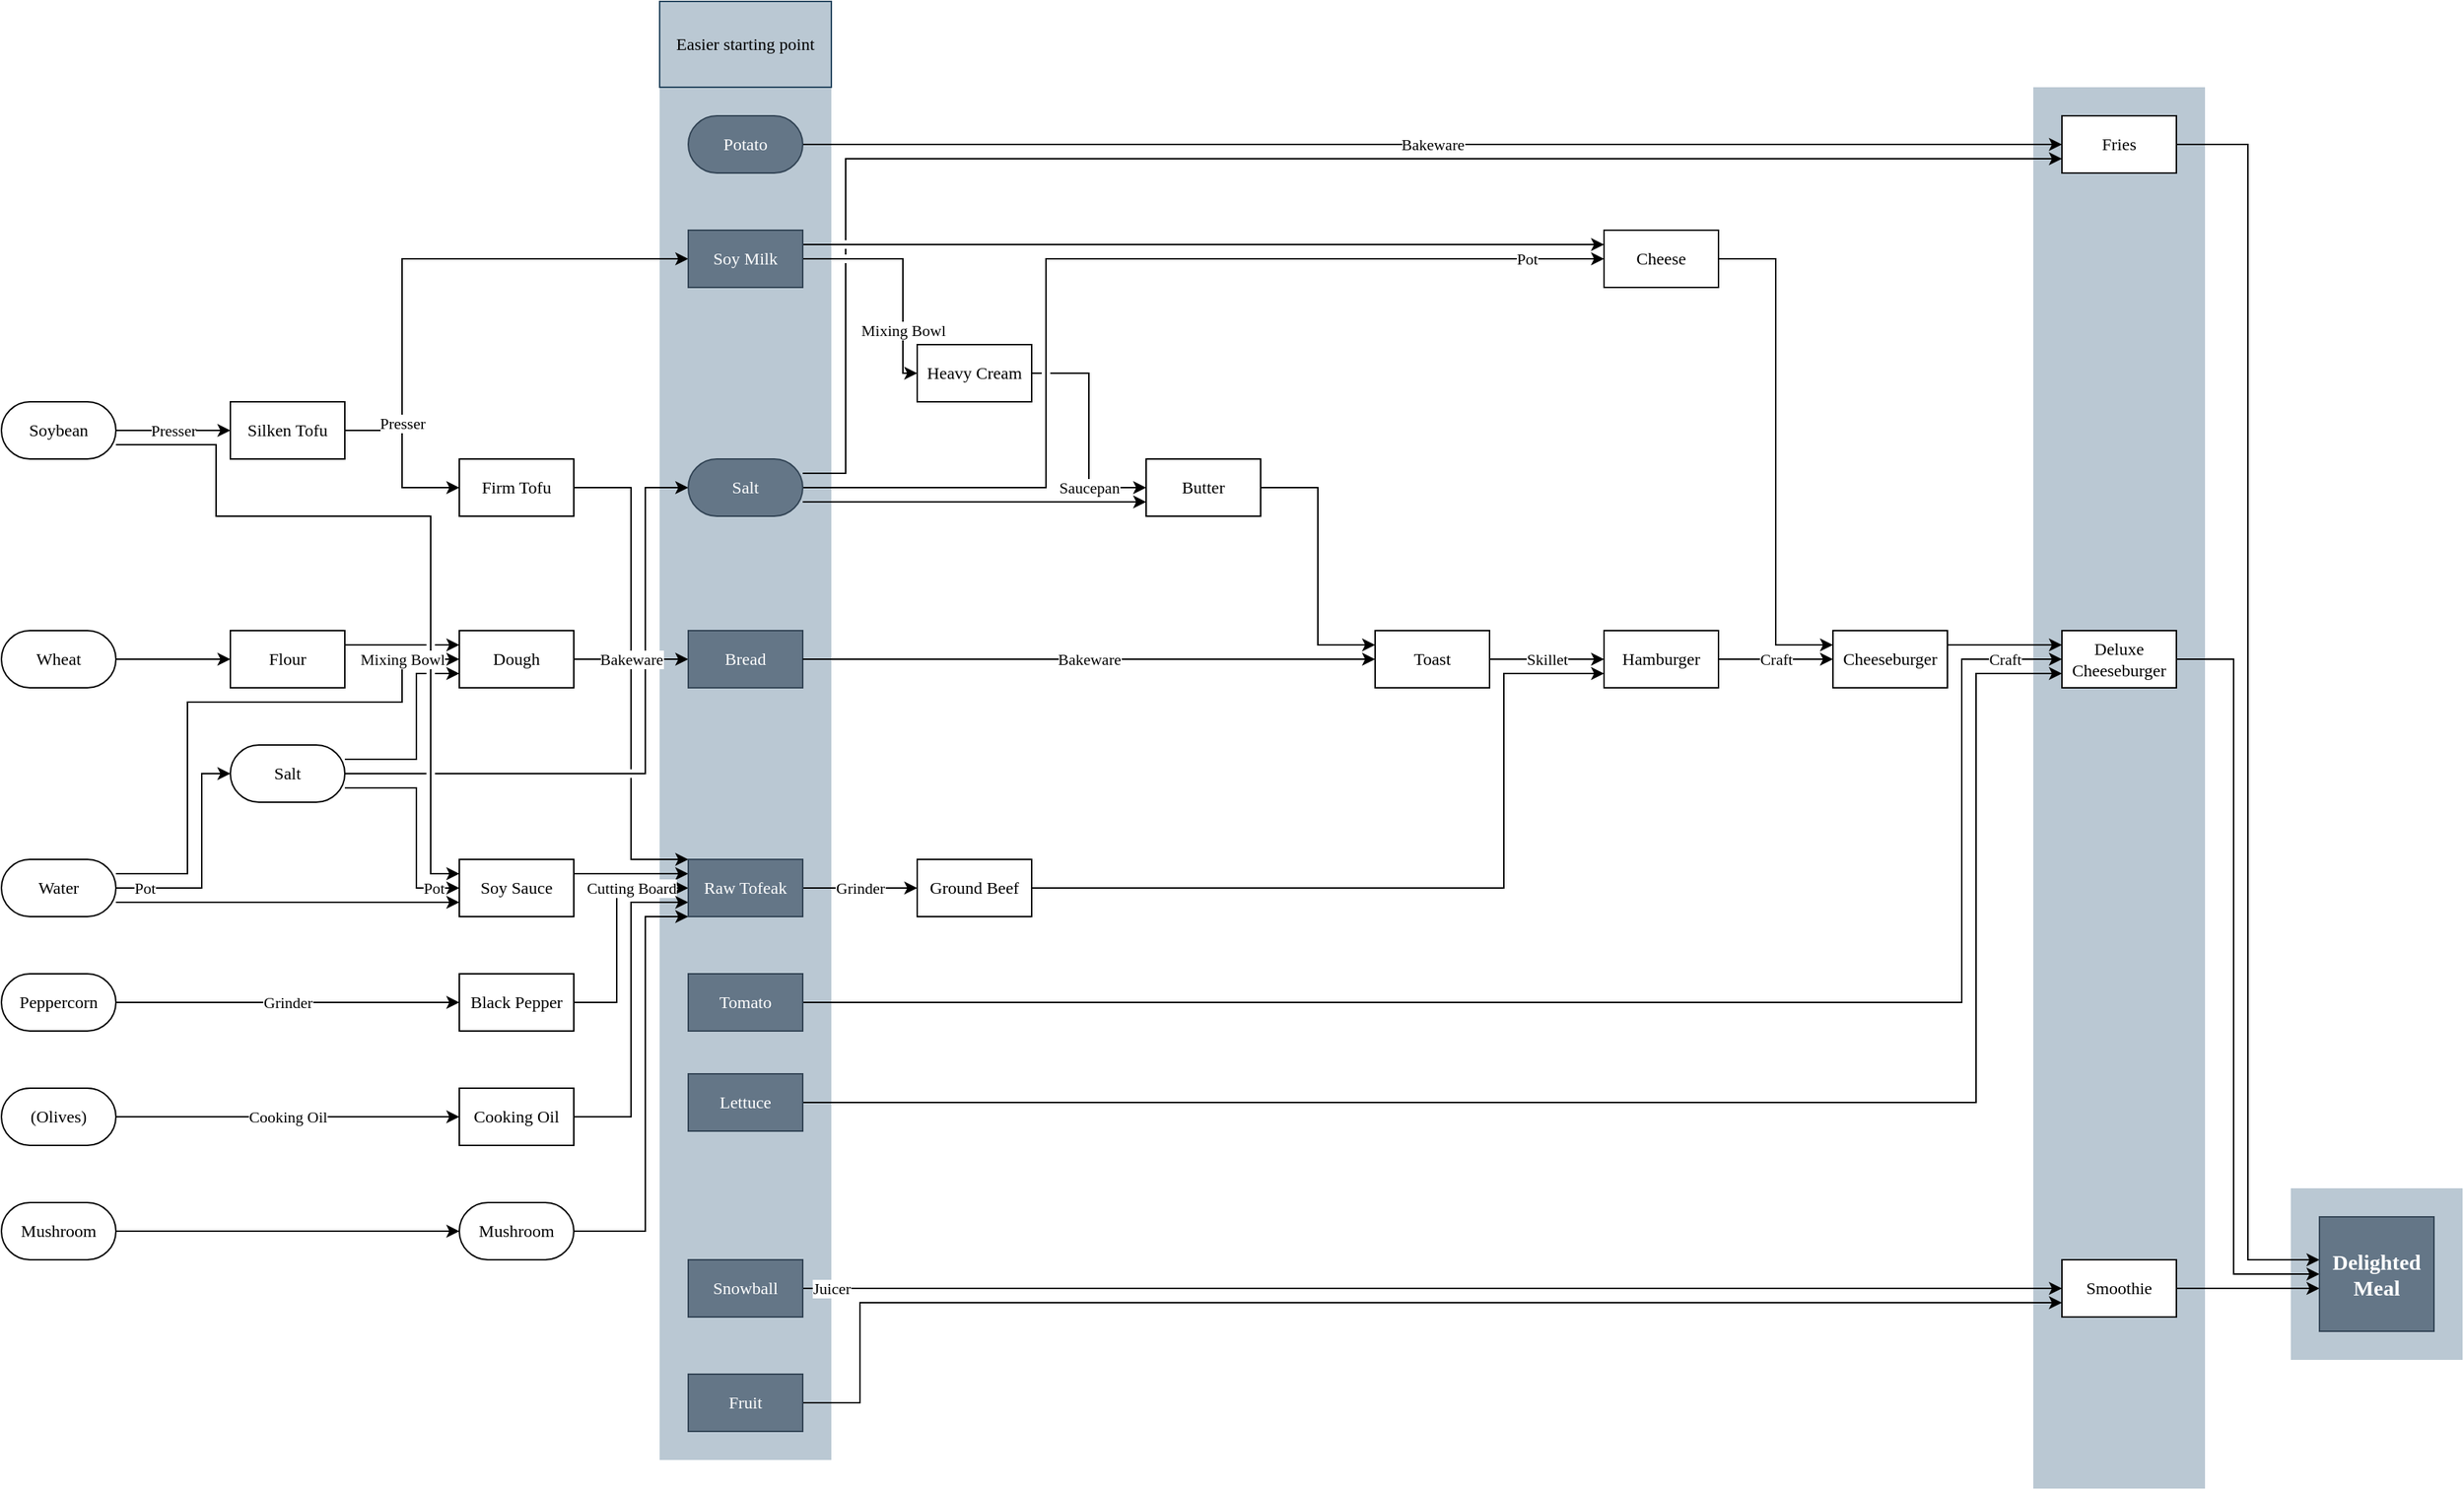 <mxfile version="14.1.1" type="github" pages="2">
  <diagram id="-bI7ZbuT_mJGz6s6LS-N" name="Page-2">
    <mxGraphModel dx="2187" dy="831" grid="1" gridSize="10" guides="1" tooltips="1" connect="1" arrows="1" fold="1" page="1" pageScale="1" pageWidth="827" pageHeight="1169" math="0" shadow="0" extFonts="century gothic^https://fonts.googleapis.com/css?family=century+gothic">
      <root>
        <mxCell id="PAqhtmN2BRadQCzswOR6-0" />
        <mxCell id="PAqhtmN2BRadQCzswOR6-1" parent="PAqhtmN2BRadQCzswOR6-0" />
        <mxCell id="eumQU3DKO5EFO1Rvfck--62" value="" style="whiteSpace=wrap;html=1;aspect=fixed;fontFamily=century gothic;fillColor=#bac8d3;strokeColor=none;" parent="PAqhtmN2BRadQCzswOR6-1" vertex="1">
          <mxGeometry x="840" y="910" width="120" height="120" as="geometry" />
        </mxCell>
        <mxCell id="eumQU3DKO5EFO1Rvfck--56" value="" style="rounded=0;whiteSpace=wrap;html=1;fontFamily=century gothic;fillColor=#bac8d3;strokeColor=none;" parent="PAqhtmN2BRadQCzswOR6-1" vertex="1">
          <mxGeometry x="660" y="140" width="120" height="980" as="geometry" />
        </mxCell>
        <mxCell id="eumQU3DKO5EFO1Rvfck--55" value="" style="rounded=0;whiteSpace=wrap;html=1;fontFamily=century gothic;fillColor=#bac8d3;strokeColor=none;" parent="PAqhtmN2BRadQCzswOR6-1" vertex="1">
          <mxGeometry x="-300" y="140" width="120" height="960" as="geometry" />
        </mxCell>
        <mxCell id="rTooMIU_yTDCqkL18pc3-20" style="edgeStyle=orthogonalEdgeStyle;rounded=0;orthogonalLoop=1;jettySize=auto;html=1;exitX=1;exitY=0.75;exitDx=0;exitDy=0;jumpStyle=gap;fontFamily=century gothic;" parent="PAqhtmN2BRadQCzswOR6-1" source="rTooMIU_yTDCqkL18pc3-4" target="rTooMIU_yTDCqkL18pc3-19" edge="1">
          <mxGeometry relative="1" as="geometry">
            <Array as="points">
              <mxPoint x="-610" y="390" />
              <mxPoint x="-610" y="440" />
              <mxPoint x="-460" y="440" />
              <mxPoint x="-460" y="690" />
            </Array>
          </mxGeometry>
        </mxCell>
        <mxCell id="rTooMIU_yTDCqkL18pc3-21" value="" style="edgeStyle=orthogonalEdgeStyle;rounded=0;orthogonalLoop=1;jettySize=auto;html=1;jumpStyle=gap;fontFamily=century gothic;" parent="PAqhtmN2BRadQCzswOR6-1" source="rTooMIU_yTDCqkL18pc3-1" target="rTooMIU_yTDCqkL18pc3-19" edge="1">
          <mxGeometry x="0.28" y="-20" relative="1" as="geometry">
            <Array as="points">
              <mxPoint x="-560" y="710" />
              <mxPoint x="-560" y="710" />
            </Array>
            <mxPoint as="offset" />
          </mxGeometry>
        </mxCell>
        <mxCell id="eumQU3DKO5EFO1Rvfck--0" value="Pot" style="edgeStyle=orthogonalEdgeStyle;rounded=0;orthogonalLoop=1;jettySize=auto;html=1;entryX=0;entryY=0.5;entryDx=0;entryDy=0;jumpStyle=gap;fontFamily=century gothic;" parent="PAqhtmN2BRadQCzswOR6-1" source="rTooMIU_yTDCqkL18pc3-1" target="rTooMIU_yTDCqkL18pc3-2" edge="1">
          <mxGeometry x="-0.75" relative="1" as="geometry">
            <Array as="points">
              <mxPoint x="-620" y="700" />
              <mxPoint x="-620" y="620" />
            </Array>
            <mxPoint as="offset" />
          </mxGeometry>
        </mxCell>
        <mxCell id="eumQU3DKO5EFO1Rvfck--8" value="Mixing Bowl" style="edgeStyle=orthogonalEdgeStyle;rounded=0;orthogonalLoop=1;jettySize=auto;html=1;entryX=0;entryY=0.5;entryDx=0;entryDy=0;jumpStyle=gap;fontFamily=century gothic;" parent="PAqhtmN2BRadQCzswOR6-1" source="rTooMIU_yTDCqkL18pc3-1" target="eumQU3DKO5EFO1Rvfck--7" edge="1">
          <mxGeometry x="0.795" relative="1" as="geometry">
            <Array as="points">
              <mxPoint x="-630" y="690" />
              <mxPoint x="-630" y="570" />
              <mxPoint x="-480" y="570" />
              <mxPoint x="-480" y="540" />
            </Array>
            <mxPoint as="offset" />
          </mxGeometry>
        </mxCell>
        <mxCell id="rTooMIU_yTDCqkL18pc3-1" value="Water" style="rounded=1;whiteSpace=wrap;html=1;arcSize=50;fontFamily=century gothic;" parent="PAqhtmN2BRadQCzswOR6-1" vertex="1">
          <mxGeometry x="-760" y="680" width="80" height="40" as="geometry" />
        </mxCell>
        <mxCell id="rTooMIU_yTDCqkL18pc3-35" value="Pot" style="edgeStyle=orthogonalEdgeStyle;rounded=0;orthogonalLoop=1;jettySize=auto;html=1;jumpStyle=gap;fontFamily=century gothic;" parent="PAqhtmN2BRadQCzswOR6-1" source="rTooMIU_yTDCqkL18pc3-2" target="rTooMIU_yTDCqkL18pc3-19" edge="1">
          <mxGeometry x="0.75" relative="1" as="geometry">
            <Array as="points">
              <mxPoint x="-470" y="630" />
              <mxPoint x="-470" y="700" />
            </Array>
            <mxPoint as="offset" />
          </mxGeometry>
        </mxCell>
        <mxCell id="eumQU3DKO5EFO1Rvfck--9" style="edgeStyle=orthogonalEdgeStyle;rounded=0;orthogonalLoop=1;jettySize=auto;html=1;jumpStyle=gap;fontFamily=century gothic;" parent="PAqhtmN2BRadQCzswOR6-1" source="rTooMIU_yTDCqkL18pc3-2" target="eumQU3DKO5EFO1Rvfck--7" edge="1">
          <mxGeometry relative="1" as="geometry">
            <Array as="points">
              <mxPoint x="-470" y="610" />
              <mxPoint x="-470" y="550" />
            </Array>
          </mxGeometry>
        </mxCell>
        <mxCell id="eumQU3DKO5EFO1Rvfck--12" value="" style="edgeStyle=orthogonalEdgeStyle;rounded=0;jumpStyle=gap;orthogonalLoop=1;jettySize=auto;html=1;fontFamily=century gothic;" parent="PAqhtmN2BRadQCzswOR6-1" source="rTooMIU_yTDCqkL18pc3-2" target="eumQU3DKO5EFO1Rvfck--11" edge="1">
          <mxGeometry relative="1" as="geometry">
            <Array as="points">
              <mxPoint x="-310" y="620" />
              <mxPoint x="-310" y="420" />
            </Array>
          </mxGeometry>
        </mxCell>
        <mxCell id="rTooMIU_yTDCqkL18pc3-2" value="Salt" style="rounded=1;whiteSpace=wrap;html=1;arcSize=50;fontFamily=century gothic;" parent="PAqhtmN2BRadQCzswOR6-1" vertex="1">
          <mxGeometry x="-600" y="600" width="80" height="40" as="geometry" />
        </mxCell>
        <mxCell id="rTooMIU_yTDCqkL18pc3-4" value="Soybean" style="rounded=1;whiteSpace=wrap;html=1;arcSize=50;fontFamily=century gothic;" parent="PAqhtmN2BRadQCzswOR6-1" vertex="1">
          <mxGeometry x="-760" y="360" width="80" height="40" as="geometry" />
        </mxCell>
        <mxCell id="rTooMIU_yTDCqkL18pc3-11" value="Presser" style="edgeStyle=orthogonalEdgeStyle;rounded=0;orthogonalLoop=1;jettySize=auto;html=1;startSize=0;jumpStyle=gap;fontFamily=century gothic;" parent="PAqhtmN2BRadQCzswOR6-1" source="rTooMIU_yTDCqkL18pc3-4" target="rTooMIU_yTDCqkL18pc3-14" edge="1">
          <mxGeometry relative="1" as="geometry">
            <mxPoint x="-680" y="420" as="sourcePoint" />
          </mxGeometry>
        </mxCell>
        <mxCell id="rTooMIU_yTDCqkL18pc3-12" style="edgeStyle=orthogonalEdgeStyle;rounded=0;orthogonalLoop=1;jettySize=auto;html=1;startSize=0;jumpStyle=gap;fontFamily=century gothic;" parent="PAqhtmN2BRadQCzswOR6-1" source="rTooMIU_yTDCqkL18pc3-14" target="rTooMIU_yTDCqkL18pc3-15" edge="1">
          <mxGeometry relative="1" as="geometry" />
        </mxCell>
        <mxCell id="rTooMIU_yTDCqkL18pc3-13" value="Presser" style="edgeStyle=orthogonalEdgeStyle;rounded=0;orthogonalLoop=1;jettySize=auto;html=1;startSize=0;jumpStyle=gap;fontFamily=century gothic;" parent="PAqhtmN2BRadQCzswOR6-1" source="rTooMIU_yTDCqkL18pc3-14" target="rTooMIU_yTDCqkL18pc3-16" edge="1">
          <mxGeometry x="-0.75" relative="1" as="geometry">
            <mxPoint as="offset" />
            <Array as="points">
              <mxPoint x="-480" y="380" />
              <mxPoint x="-480" y="260" />
            </Array>
          </mxGeometry>
        </mxCell>
        <mxCell id="rTooMIU_yTDCqkL18pc3-14" value="Silken Tofu" style="rounded=0;whiteSpace=wrap;html=1;startSize=0;fontFamily=century gothic;" parent="PAqhtmN2BRadQCzswOR6-1" vertex="1">
          <mxGeometry x="-600" y="360" width="80" height="40" as="geometry" />
        </mxCell>
        <mxCell id="rTooMIU_yTDCqkL18pc3-45" style="edgeStyle=orthogonalEdgeStyle;rounded=0;orthogonalLoop=1;jettySize=auto;html=1;jumpStyle=gap;fontFamily=century gothic;" parent="PAqhtmN2BRadQCzswOR6-1" source="rTooMIU_yTDCqkL18pc3-15" target="rTooMIU_yTDCqkL18pc3-40" edge="1">
          <mxGeometry relative="1" as="geometry">
            <mxPoint x="-400" y="350" as="sourcePoint" />
            <Array as="points">
              <mxPoint x="-320" y="420" />
              <mxPoint x="-320" y="680" />
            </Array>
          </mxGeometry>
        </mxCell>
        <mxCell id="rTooMIU_yTDCqkL18pc3-15" value="Firm Tofu" style="rounded=0;whiteSpace=wrap;html=1;startSize=0;fontFamily=century gothic;" parent="PAqhtmN2BRadQCzswOR6-1" vertex="1">
          <mxGeometry x="-440" y="400" width="80" height="40" as="geometry" />
        </mxCell>
        <mxCell id="eumQU3DKO5EFO1Rvfck--14" value="Mixing Bowl" style="edgeStyle=orthogonalEdgeStyle;rounded=0;jumpStyle=gap;orthogonalLoop=1;jettySize=auto;html=1;fontFamily=century gothic;" parent="PAqhtmN2BRadQCzswOR6-1" source="rTooMIU_yTDCqkL18pc3-16" target="eumQU3DKO5EFO1Rvfck--13" edge="1">
          <mxGeometry x="0.5" relative="1" as="geometry">
            <Array as="points">
              <mxPoint x="-130" y="260" />
              <mxPoint x="-130" y="340" />
            </Array>
            <mxPoint as="offset" />
          </mxGeometry>
        </mxCell>
        <mxCell id="eumQU3DKO5EFO1Rvfck--38" style="edgeStyle=orthogonalEdgeStyle;rounded=0;jumpStyle=gap;orthogonalLoop=1;jettySize=auto;html=1;fontFamily=century gothic;" parent="PAqhtmN2BRadQCzswOR6-1" source="rTooMIU_yTDCqkL18pc3-16" target="eumQU3DKO5EFO1Rvfck--36" edge="1">
          <mxGeometry relative="1" as="geometry">
            <Array as="points">
              <mxPoint x="-90" y="250" />
              <mxPoint x="-90" y="250" />
            </Array>
          </mxGeometry>
        </mxCell>
        <mxCell id="rTooMIU_yTDCqkL18pc3-16" value="Soy Milk" style="rounded=0;whiteSpace=wrap;html=1;startSize=0;fillColor=#647687;strokeColor=#314354;fontColor=#ffffff;fontFamily=century gothic;" parent="PAqhtmN2BRadQCzswOR6-1" vertex="1">
          <mxGeometry x="-280" y="240" width="80" height="40" as="geometry" />
        </mxCell>
        <mxCell id="rTooMIU_yTDCqkL18pc3-41" style="edgeStyle=orthogonalEdgeStyle;rounded=0;orthogonalLoop=1;jettySize=auto;html=1;jumpStyle=gap;fontFamily=century gothic;" parent="PAqhtmN2BRadQCzswOR6-1" source="rTooMIU_yTDCqkL18pc3-19" target="rTooMIU_yTDCqkL18pc3-40" edge="1">
          <mxGeometry relative="1" as="geometry">
            <Array as="points">
              <mxPoint x="-300" y="690" />
              <mxPoint x="-300" y="690" />
            </Array>
          </mxGeometry>
        </mxCell>
        <mxCell id="rTooMIU_yTDCqkL18pc3-19" value="Soy Sauce" style="rounded=0;whiteSpace=wrap;html=1;startSize=0;fontFamily=century gothic;" parent="PAqhtmN2BRadQCzswOR6-1" vertex="1">
          <mxGeometry x="-440" y="680" width="80" height="40" as="geometry" />
        </mxCell>
        <mxCell id="rTooMIU_yTDCqkL18pc3-25" value="&lt;div&gt;Grinder&lt;/div&gt;" style="edgeStyle=orthogonalEdgeStyle;rounded=0;orthogonalLoop=1;jettySize=auto;html=1;jumpStyle=gap;fontFamily=century gothic;" parent="PAqhtmN2BRadQCzswOR6-1" source="rTooMIU_yTDCqkL18pc3-23" target="rTooMIU_yTDCqkL18pc3-24" edge="1">
          <mxGeometry relative="1" as="geometry" />
        </mxCell>
        <mxCell id="rTooMIU_yTDCqkL18pc3-23" value="Peppercorn" style="rounded=1;whiteSpace=wrap;html=1;arcSize=50;fontFamily=century gothic;" parent="PAqhtmN2BRadQCzswOR6-1" vertex="1">
          <mxGeometry x="-760" y="760" width="80" height="40" as="geometry" />
        </mxCell>
        <mxCell id="rTooMIU_yTDCqkL18pc3-42" value="Cutting Board" style="edgeStyle=orthogonalEdgeStyle;rounded=0;orthogonalLoop=1;jettySize=auto;html=1;jumpStyle=gap;fontFamily=century gothic;" parent="PAqhtmN2BRadQCzswOR6-1" source="rTooMIU_yTDCqkL18pc3-24" target="rTooMIU_yTDCqkL18pc3-40" edge="1">
          <mxGeometry x="0.5" relative="1" as="geometry">
            <Array as="points">
              <mxPoint x="-330" y="780" />
              <mxPoint x="-330" y="700" />
            </Array>
            <mxPoint as="offset" />
          </mxGeometry>
        </mxCell>
        <mxCell id="rTooMIU_yTDCqkL18pc3-24" value="Black Pepper" style="rounded=0;whiteSpace=wrap;html=1;startSize=0;fontFamily=century gothic;" parent="PAqhtmN2BRadQCzswOR6-1" vertex="1">
          <mxGeometry x="-440" y="760" width="80" height="40" as="geometry" />
        </mxCell>
        <mxCell id="rTooMIU_yTDCqkL18pc3-29" style="edgeStyle=orthogonalEdgeStyle;rounded=0;orthogonalLoop=1;jettySize=auto;html=1;jumpStyle=gap;fontFamily=century gothic;" parent="PAqhtmN2BRadQCzswOR6-1" source="rTooMIU_yTDCqkL18pc3-27" target="rTooMIU_yTDCqkL18pc3-28" edge="1">
          <mxGeometry relative="1" as="geometry" />
        </mxCell>
        <mxCell id="rTooMIU_yTDCqkL18pc3-27" value="Mushroom" style="rounded=1;whiteSpace=wrap;html=1;arcSize=50;fontFamily=century gothic;" parent="PAqhtmN2BRadQCzswOR6-1" vertex="1">
          <mxGeometry x="-760" y="920" width="80" height="40" as="geometry" />
        </mxCell>
        <mxCell id="rTooMIU_yTDCqkL18pc3-44" style="edgeStyle=orthogonalEdgeStyle;rounded=0;orthogonalLoop=1;jettySize=auto;html=1;entryX=0;entryY=1;entryDx=0;entryDy=0;jumpStyle=gap;fontFamily=century gothic;" parent="PAqhtmN2BRadQCzswOR6-1" source="rTooMIU_yTDCqkL18pc3-28" target="rTooMIU_yTDCqkL18pc3-40" edge="1">
          <mxGeometry relative="1" as="geometry">
            <Array as="points">
              <mxPoint x="-310" y="940" />
              <mxPoint x="-310" y="720" />
            </Array>
          </mxGeometry>
        </mxCell>
        <mxCell id="rTooMIU_yTDCqkL18pc3-28" value="Mushroom" style="rounded=1;whiteSpace=wrap;html=1;arcSize=50;fontFamily=century gothic;" parent="PAqhtmN2BRadQCzswOR6-1" vertex="1">
          <mxGeometry x="-440" y="920" width="80" height="40" as="geometry" />
        </mxCell>
        <mxCell id="rTooMIU_yTDCqkL18pc3-32" value="Cooking Oil" style="edgeStyle=orthogonalEdgeStyle;rounded=0;orthogonalLoop=1;jettySize=auto;html=1;jumpStyle=gap;fontFamily=century gothic;" parent="PAqhtmN2BRadQCzswOR6-1" source="rTooMIU_yTDCqkL18pc3-30" target="rTooMIU_yTDCqkL18pc3-31" edge="1">
          <mxGeometry relative="1" as="geometry" />
        </mxCell>
        <mxCell id="rTooMIU_yTDCqkL18pc3-30" value="(Olives)" style="rounded=1;whiteSpace=wrap;html=1;arcSize=50;fontFamily=century gothic;" parent="PAqhtmN2BRadQCzswOR6-1" vertex="1">
          <mxGeometry x="-760" y="840" width="80" height="40" as="geometry" />
        </mxCell>
        <mxCell id="rTooMIU_yTDCqkL18pc3-43" style="edgeStyle=orthogonalEdgeStyle;rounded=0;orthogonalLoop=1;jettySize=auto;html=1;jumpStyle=gap;fontFamily=century gothic;" parent="PAqhtmN2BRadQCzswOR6-1" source="rTooMIU_yTDCqkL18pc3-31" target="rTooMIU_yTDCqkL18pc3-40" edge="1">
          <mxGeometry relative="1" as="geometry">
            <Array as="points">
              <mxPoint x="-320" y="860" />
              <mxPoint x="-320" y="710" />
            </Array>
          </mxGeometry>
        </mxCell>
        <mxCell id="rTooMIU_yTDCqkL18pc3-31" value="Cooking Oil" style="rounded=0;whiteSpace=wrap;html=1;startSize=0;fontFamily=century gothic;" parent="PAqhtmN2BRadQCzswOR6-1" vertex="1">
          <mxGeometry x="-440" y="840" width="80" height="40" as="geometry" />
        </mxCell>
        <mxCell id="eumQU3DKO5EFO1Rvfck--25" value="Grinder" style="edgeStyle=orthogonalEdgeStyle;rounded=0;jumpStyle=gap;orthogonalLoop=1;jettySize=auto;html=1;fontFamily=century gothic;" parent="PAqhtmN2BRadQCzswOR6-1" source="rTooMIU_yTDCqkL18pc3-40" target="eumQU3DKO5EFO1Rvfck--24" edge="1">
          <mxGeometry relative="1" as="geometry" />
        </mxCell>
        <mxCell id="rTooMIU_yTDCqkL18pc3-40" value="Raw Tofeak" style="rounded=0;whiteSpace=wrap;html=1;startSize=0;fillColor=#647687;strokeColor=#314354;fontColor=#ffffff;fontFamily=century gothic;" parent="PAqhtmN2BRadQCzswOR6-1" vertex="1">
          <mxGeometry x="-280" y="680" width="80" height="40" as="geometry" />
        </mxCell>
        <mxCell id="eumQU3DKO5EFO1Rvfck--6" value="" style="edgeStyle=orthogonalEdgeStyle;rounded=0;orthogonalLoop=1;jettySize=auto;html=1;jumpStyle=gap;fontFamily=century gothic;" parent="PAqhtmN2BRadQCzswOR6-1" source="eumQU3DKO5EFO1Rvfck--4" target="eumQU3DKO5EFO1Rvfck--5" edge="1">
          <mxGeometry relative="1" as="geometry" />
        </mxCell>
        <mxCell id="eumQU3DKO5EFO1Rvfck--4" value="Wheat" style="rounded=1;whiteSpace=wrap;html=1;arcSize=50;fontFamily=century gothic;" parent="PAqhtmN2BRadQCzswOR6-1" vertex="1">
          <mxGeometry x="-760" y="520" width="80" height="40" as="geometry" />
        </mxCell>
        <mxCell id="eumQU3DKO5EFO1Rvfck--10" style="edgeStyle=orthogonalEdgeStyle;rounded=0;orthogonalLoop=1;jettySize=auto;html=1;jumpStyle=gap;fontFamily=century gothic;" parent="PAqhtmN2BRadQCzswOR6-1" source="eumQU3DKO5EFO1Rvfck--5" target="eumQU3DKO5EFO1Rvfck--7" edge="1">
          <mxGeometry relative="1" as="geometry">
            <Array as="points">
              <mxPoint x="-480" y="530" />
              <mxPoint x="-480" y="530" />
            </Array>
          </mxGeometry>
        </mxCell>
        <mxCell id="eumQU3DKO5EFO1Rvfck--5" value="Flour" style="rounded=0;whiteSpace=wrap;html=1;startSize=0;fontFamily=century gothic;" parent="PAqhtmN2BRadQCzswOR6-1" vertex="1">
          <mxGeometry x="-600" y="520" width="80" height="40" as="geometry" />
        </mxCell>
        <mxCell id="eumQU3DKO5EFO1Rvfck--20" value="Bakeware" style="edgeStyle=orthogonalEdgeStyle;rounded=0;jumpStyle=gap;orthogonalLoop=1;jettySize=auto;html=1;fontFamily=century gothic;" parent="PAqhtmN2BRadQCzswOR6-1" source="eumQU3DKO5EFO1Rvfck--7" target="eumQU3DKO5EFO1Rvfck--19" edge="1">
          <mxGeometry relative="1" as="geometry" />
        </mxCell>
        <mxCell id="eumQU3DKO5EFO1Rvfck--7" value="Dough" style="rounded=0;whiteSpace=wrap;html=1;startSize=0;fontFamily=century gothic;" parent="PAqhtmN2BRadQCzswOR6-1" vertex="1">
          <mxGeometry x="-440" y="520" width="80" height="40" as="geometry" />
        </mxCell>
        <mxCell id="eumQU3DKO5EFO1Rvfck--16" value="" style="edgeStyle=orthogonalEdgeStyle;rounded=0;jumpStyle=gap;orthogonalLoop=1;jettySize=auto;html=1;fontFamily=century gothic;" parent="PAqhtmN2BRadQCzswOR6-1" source="eumQU3DKO5EFO1Rvfck--11" target="eumQU3DKO5EFO1Rvfck--15" edge="1">
          <mxGeometry x="0.667" relative="1" as="geometry">
            <Array as="points">
              <mxPoint x="-110" y="430" />
              <mxPoint x="-110" y="430" />
            </Array>
            <mxPoint as="offset" />
          </mxGeometry>
        </mxCell>
        <mxCell id="eumQU3DKO5EFO1Rvfck--34" style="edgeStyle=orthogonalEdgeStyle;rounded=0;jumpStyle=gap;orthogonalLoop=1;jettySize=auto;html=1;fontFamily=century gothic;" parent="PAqhtmN2BRadQCzswOR6-1" source="eumQU3DKO5EFO1Rvfck--11" target="eumQU3DKO5EFO1Rvfck--33" edge="1">
          <mxGeometry relative="1" as="geometry">
            <Array as="points">
              <mxPoint x="-170" y="410" />
              <mxPoint x="-170" y="190" />
            </Array>
          </mxGeometry>
        </mxCell>
        <mxCell id="eumQU3DKO5EFO1Rvfck--37" value="Pot" style="edgeStyle=orthogonalEdgeStyle;rounded=0;jumpStyle=gap;orthogonalLoop=1;jettySize=auto;html=1;fontFamily=century gothic;" parent="PAqhtmN2BRadQCzswOR6-1" source="eumQU3DKO5EFO1Rvfck--11" target="eumQU3DKO5EFO1Rvfck--36" edge="1">
          <mxGeometry x="0.85" relative="1" as="geometry">
            <Array as="points">
              <mxPoint x="-30" y="420" />
              <mxPoint x="-30" y="260" />
            </Array>
            <mxPoint as="offset" />
          </mxGeometry>
        </mxCell>
        <mxCell id="eumQU3DKO5EFO1Rvfck--11" value="Salt" style="rounded=1;whiteSpace=wrap;html=1;arcSize=50;fillColor=#647687;strokeColor=#314354;fontColor=#ffffff;fontFamily=century gothic;" parent="PAqhtmN2BRadQCzswOR6-1" vertex="1">
          <mxGeometry x="-280" y="400" width="80" height="40" as="geometry" />
        </mxCell>
        <mxCell id="eumQU3DKO5EFO1Rvfck--17" value="Saucepan" style="edgeStyle=orthogonalEdgeStyle;rounded=0;jumpStyle=gap;orthogonalLoop=1;jettySize=auto;html=1;fontFamily=century gothic;" parent="PAqhtmN2BRadQCzswOR6-1" source="eumQU3DKO5EFO1Rvfck--13" target="eumQU3DKO5EFO1Rvfck--15" edge="1">
          <mxGeometry x="0.5" relative="1" as="geometry">
            <Array as="points">
              <mxPoint y="340" />
              <mxPoint y="420" />
            </Array>
            <mxPoint as="offset" />
          </mxGeometry>
        </mxCell>
        <mxCell id="eumQU3DKO5EFO1Rvfck--13" value="Heavy Cream" style="rounded=0;whiteSpace=wrap;html=1;startSize=0;fontFamily=century gothic;" parent="PAqhtmN2BRadQCzswOR6-1" vertex="1">
          <mxGeometry x="-120" y="320" width="80" height="40" as="geometry" />
        </mxCell>
        <mxCell id="eumQU3DKO5EFO1Rvfck--22" style="edgeStyle=orthogonalEdgeStyle;rounded=0;jumpStyle=gap;orthogonalLoop=1;jettySize=auto;html=1;fontFamily=century gothic;" parent="PAqhtmN2BRadQCzswOR6-1" source="eumQU3DKO5EFO1Rvfck--15" target="eumQU3DKO5EFO1Rvfck--21" edge="1">
          <mxGeometry relative="1" as="geometry">
            <Array as="points">
              <mxPoint x="160" y="420" />
              <mxPoint x="160" y="530" />
            </Array>
          </mxGeometry>
        </mxCell>
        <mxCell id="eumQU3DKO5EFO1Rvfck--15" value="Butter" style="rounded=0;whiteSpace=wrap;html=1;startSize=0;fontFamily=century gothic;" parent="PAqhtmN2BRadQCzswOR6-1" vertex="1">
          <mxGeometry x="40" y="400" width="80" height="40" as="geometry" />
        </mxCell>
        <mxCell id="eumQU3DKO5EFO1Rvfck--19" value="Bread" style="rounded=0;whiteSpace=wrap;html=1;startSize=0;fillColor=#647687;strokeColor=#314354;fontColor=#ffffff;fontFamily=century gothic;" parent="PAqhtmN2BRadQCzswOR6-1" vertex="1">
          <mxGeometry x="-280" y="520" width="80" height="40" as="geometry" />
        </mxCell>
        <mxCell id="eumQU3DKO5EFO1Rvfck--30" value="Skillet" style="edgeStyle=orthogonalEdgeStyle;rounded=0;jumpStyle=gap;orthogonalLoop=1;jettySize=auto;html=1;fontFamily=century gothic;" parent="PAqhtmN2BRadQCzswOR6-1" source="eumQU3DKO5EFO1Rvfck--21" target="eumQU3DKO5EFO1Rvfck--29" edge="1">
          <mxGeometry relative="1" as="geometry" />
        </mxCell>
        <mxCell id="eumQU3DKO5EFO1Rvfck--21" value="Toast" style="rounded=0;whiteSpace=wrap;html=1;startSize=0;fontFamily=century gothic;" parent="PAqhtmN2BRadQCzswOR6-1" vertex="1">
          <mxGeometry x="200" y="520" width="80" height="40" as="geometry" />
        </mxCell>
        <mxCell id="eumQU3DKO5EFO1Rvfck--23" value="Bakeware" style="edgeStyle=orthogonalEdgeStyle;rounded=0;jumpStyle=gap;orthogonalLoop=1;jettySize=auto;html=1;fontFamily=century gothic;" parent="PAqhtmN2BRadQCzswOR6-1" source="eumQU3DKO5EFO1Rvfck--19" target="eumQU3DKO5EFO1Rvfck--21" edge="1">
          <mxGeometry relative="1" as="geometry">
            <mxPoint as="offset" />
          </mxGeometry>
        </mxCell>
        <mxCell id="eumQU3DKO5EFO1Rvfck--31" style="edgeStyle=orthogonalEdgeStyle;rounded=0;jumpStyle=gap;orthogonalLoop=1;jettySize=auto;html=1;fontFamily=century gothic;" parent="PAqhtmN2BRadQCzswOR6-1" source="eumQU3DKO5EFO1Rvfck--24" target="eumQU3DKO5EFO1Rvfck--29" edge="1">
          <mxGeometry relative="1" as="geometry">
            <Array as="points">
              <mxPoint x="290" y="700" />
              <mxPoint x="290" y="550" />
            </Array>
          </mxGeometry>
        </mxCell>
        <mxCell id="eumQU3DKO5EFO1Rvfck--24" value="Ground Beef" style="rounded=0;whiteSpace=wrap;html=1;startSize=0;fontFamily=century gothic;" parent="PAqhtmN2BRadQCzswOR6-1" vertex="1">
          <mxGeometry x="-120" y="680" width="80" height="40" as="geometry" />
        </mxCell>
        <mxCell id="eumQU3DKO5EFO1Rvfck--41" value="Craft" style="edgeStyle=orthogonalEdgeStyle;rounded=0;jumpStyle=gap;orthogonalLoop=1;jettySize=auto;html=1;fontFamily=century gothic;" parent="PAqhtmN2BRadQCzswOR6-1" source="eumQU3DKO5EFO1Rvfck--29" target="eumQU3DKO5EFO1Rvfck--40" edge="1">
          <mxGeometry relative="1" as="geometry" />
        </mxCell>
        <mxCell id="eumQU3DKO5EFO1Rvfck--29" value="Hamburger" style="rounded=0;whiteSpace=wrap;html=1;startSize=0;fontFamily=century gothic;" parent="PAqhtmN2BRadQCzswOR6-1" vertex="1">
          <mxGeometry x="360" y="520" width="80" height="40" as="geometry" />
        </mxCell>
        <mxCell id="eumQU3DKO5EFO1Rvfck--35" value="Bakeware" style="edgeStyle=orthogonalEdgeStyle;rounded=0;jumpStyle=gap;orthogonalLoop=1;jettySize=auto;html=1;fontFamily=century gothic;" parent="PAqhtmN2BRadQCzswOR6-1" source="eumQU3DKO5EFO1Rvfck--32" target="eumQU3DKO5EFO1Rvfck--33" edge="1">
          <mxGeometry relative="1" as="geometry" />
        </mxCell>
        <mxCell id="eumQU3DKO5EFO1Rvfck--32" value="Potato" style="rounded=1;whiteSpace=wrap;html=1;arcSize=50;fillColor=#647687;strokeColor=#314354;fontColor=#ffffff;fontFamily=century gothic;" parent="PAqhtmN2BRadQCzswOR6-1" vertex="1">
          <mxGeometry x="-280" y="160" width="80" height="40" as="geometry" />
        </mxCell>
        <mxCell id="eumQU3DKO5EFO1Rvfck--61" style="edgeStyle=orthogonalEdgeStyle;rounded=0;jumpStyle=gap;orthogonalLoop=1;jettySize=auto;html=1;fontFamily=century gothic;" parent="PAqhtmN2BRadQCzswOR6-1" source="eumQU3DKO5EFO1Rvfck--33" target="eumQU3DKO5EFO1Rvfck--57" edge="1">
          <mxGeometry relative="1" as="geometry">
            <Array as="points">
              <mxPoint x="810" y="180" />
              <mxPoint x="810" y="960" />
            </Array>
          </mxGeometry>
        </mxCell>
        <mxCell id="eumQU3DKO5EFO1Rvfck--33" value="Fries" style="rounded=0;whiteSpace=wrap;html=1;startSize=0;fontFamily=century gothic;" parent="PAqhtmN2BRadQCzswOR6-1" vertex="1">
          <mxGeometry x="680" y="160" width="80" height="40" as="geometry" />
        </mxCell>
        <mxCell id="eumQU3DKO5EFO1Rvfck--42" style="edgeStyle=orthogonalEdgeStyle;rounded=0;jumpStyle=gap;orthogonalLoop=1;jettySize=auto;html=1;entryX=0;entryY=0.25;entryDx=0;entryDy=0;fontFamily=century gothic;" parent="PAqhtmN2BRadQCzswOR6-1" source="eumQU3DKO5EFO1Rvfck--36" target="eumQU3DKO5EFO1Rvfck--40" edge="1">
          <mxGeometry relative="1" as="geometry" />
        </mxCell>
        <mxCell id="eumQU3DKO5EFO1Rvfck--36" value="Cheese" style="rounded=0;whiteSpace=wrap;html=1;startSize=0;fontFamily=century gothic;" parent="PAqhtmN2BRadQCzswOR6-1" vertex="1">
          <mxGeometry x="360" y="240" width="80" height="40" as="geometry" />
        </mxCell>
        <mxCell id="eumQU3DKO5EFO1Rvfck--44" value="" style="edgeStyle=orthogonalEdgeStyle;rounded=0;jumpStyle=gap;orthogonalLoop=1;jettySize=auto;html=1;fontFamily=century gothic;" parent="PAqhtmN2BRadQCzswOR6-1" source="eumQU3DKO5EFO1Rvfck--40" target="eumQU3DKO5EFO1Rvfck--43" edge="1">
          <mxGeometry relative="1" as="geometry">
            <Array as="points">
              <mxPoint x="640" y="530" />
              <mxPoint x="640" y="530" />
            </Array>
          </mxGeometry>
        </mxCell>
        <mxCell id="eumQU3DKO5EFO1Rvfck--40" value="Cheeseburger" style="rounded=0;whiteSpace=wrap;html=1;startSize=0;fontFamily=century gothic;" parent="PAqhtmN2BRadQCzswOR6-1" vertex="1">
          <mxGeometry x="520" y="520" width="80" height="40" as="geometry" />
        </mxCell>
        <mxCell id="eumQU3DKO5EFO1Rvfck--60" style="edgeStyle=orthogonalEdgeStyle;rounded=0;jumpStyle=gap;orthogonalLoop=1;jettySize=auto;html=1;fontFamily=century gothic;" parent="PAqhtmN2BRadQCzswOR6-1" source="eumQU3DKO5EFO1Rvfck--43" target="eumQU3DKO5EFO1Rvfck--57" edge="1">
          <mxGeometry relative="1" as="geometry">
            <Array as="points">
              <mxPoint x="800" y="540" />
              <mxPoint x="800" y="970" />
            </Array>
          </mxGeometry>
        </mxCell>
        <mxCell id="eumQU3DKO5EFO1Rvfck--43" value="Deluxe Cheeseburger" style="rounded=0;whiteSpace=wrap;html=1;startSize=0;fontFamily=century gothic;" parent="PAqhtmN2BRadQCzswOR6-1" vertex="1">
          <mxGeometry x="680" y="520" width="80" height="40" as="geometry" />
        </mxCell>
        <mxCell id="eumQU3DKO5EFO1Rvfck--48" value="Juicer" style="edgeStyle=orthogonalEdgeStyle;rounded=0;jumpStyle=gap;orthogonalLoop=1;jettySize=auto;html=1;fontFamily=century gothic;" parent="PAqhtmN2BRadQCzswOR6-1" source="eumQU3DKO5EFO1Rvfck--45" target="eumQU3DKO5EFO1Rvfck--47" edge="1">
          <mxGeometry x="-0.955" relative="1" as="geometry">
            <mxPoint as="offset" />
          </mxGeometry>
        </mxCell>
        <mxCell id="eumQU3DKO5EFO1Rvfck--45" value="Snowball" style="rounded=0;whiteSpace=wrap;html=1;startSize=0;fillColor=#647687;strokeColor=#314354;fontColor=#ffffff;fontFamily=century gothic;" parent="PAqhtmN2BRadQCzswOR6-1" vertex="1">
          <mxGeometry x="-280" y="960" width="80" height="40" as="geometry" />
        </mxCell>
        <mxCell id="eumQU3DKO5EFO1Rvfck--50" style="edgeStyle=orthogonalEdgeStyle;rounded=0;jumpStyle=gap;orthogonalLoop=1;jettySize=auto;html=1;fontFamily=century gothic;" parent="PAqhtmN2BRadQCzswOR6-1" source="eumQU3DKO5EFO1Rvfck--46" target="eumQU3DKO5EFO1Rvfck--47" edge="1">
          <mxGeometry relative="1" as="geometry">
            <Array as="points">
              <mxPoint x="-160" y="1060" />
              <mxPoint x="-160" y="990" />
            </Array>
          </mxGeometry>
        </mxCell>
        <mxCell id="eumQU3DKO5EFO1Rvfck--46" value="Fruit" style="rounded=0;whiteSpace=wrap;html=1;startSize=0;fillColor=#647687;strokeColor=#314354;fontColor=#ffffff;fontFamily=century gothic;" parent="PAqhtmN2BRadQCzswOR6-1" vertex="1">
          <mxGeometry x="-280" y="1040" width="80" height="40" as="geometry" />
        </mxCell>
        <mxCell id="eumQU3DKO5EFO1Rvfck--58" value="" style="edgeStyle=orthogonalEdgeStyle;rounded=0;jumpStyle=gap;orthogonalLoop=1;jettySize=auto;html=1;fontFamily=century gothic;" parent="PAqhtmN2BRadQCzswOR6-1" source="eumQU3DKO5EFO1Rvfck--47" target="eumQU3DKO5EFO1Rvfck--57" edge="1">
          <mxGeometry relative="1" as="geometry">
            <Array as="points">
              <mxPoint x="820" y="980" />
              <mxPoint x="820" y="980" />
            </Array>
          </mxGeometry>
        </mxCell>
        <mxCell id="eumQU3DKO5EFO1Rvfck--47" value="Smoothie" style="rounded=0;whiteSpace=wrap;html=1;startSize=0;fontFamily=century gothic;" parent="PAqhtmN2BRadQCzswOR6-1" vertex="1">
          <mxGeometry x="680" y="960" width="80" height="40" as="geometry" />
        </mxCell>
        <mxCell id="eumQU3DKO5EFO1Rvfck--53" value="Craft" style="edgeStyle=orthogonalEdgeStyle;rounded=0;jumpStyle=gap;orthogonalLoop=1;jettySize=auto;html=1;fontFamily=century gothic;" parent="PAqhtmN2BRadQCzswOR6-1" source="eumQU3DKO5EFO1Rvfck--51" target="eumQU3DKO5EFO1Rvfck--43" edge="1">
          <mxGeometry x="0.929" relative="1" as="geometry">
            <Array as="points">
              <mxPoint x="610" y="780" />
              <mxPoint x="610" y="540" />
            </Array>
            <mxPoint as="offset" />
          </mxGeometry>
        </mxCell>
        <mxCell id="eumQU3DKO5EFO1Rvfck--51" value="Tomato" style="rounded=0;whiteSpace=wrap;html=1;startSize=0;fillColor=#647687;strokeColor=#314354;fontColor=#ffffff;fontFamily=century gothic;" parent="PAqhtmN2BRadQCzswOR6-1" vertex="1">
          <mxGeometry x="-280" y="760" width="80" height="40" as="geometry" />
        </mxCell>
        <mxCell id="eumQU3DKO5EFO1Rvfck--54" style="edgeStyle=orthogonalEdgeStyle;rounded=0;jumpStyle=gap;orthogonalLoop=1;jettySize=auto;html=1;fontFamily=century gothic;" parent="PAqhtmN2BRadQCzswOR6-1" source="eumQU3DKO5EFO1Rvfck--52" target="eumQU3DKO5EFO1Rvfck--43" edge="1">
          <mxGeometry relative="1" as="geometry">
            <Array as="points">
              <mxPoint x="620" y="850" />
              <mxPoint x="620" y="550" />
            </Array>
          </mxGeometry>
        </mxCell>
        <mxCell id="eumQU3DKO5EFO1Rvfck--52" value="Lettuce" style="rounded=0;whiteSpace=wrap;html=1;startSize=0;fillColor=#647687;strokeColor=#314354;fontColor=#ffffff;fontFamily=century gothic;" parent="PAqhtmN2BRadQCzswOR6-1" vertex="1">
          <mxGeometry x="-280" y="830" width="80" height="40" as="geometry" />
        </mxCell>
        <mxCell id="eumQU3DKO5EFO1Rvfck--57" value="&lt;font style=&quot;font-size: 15px&quot;&gt;&lt;b&gt;Delighted Meal&lt;/b&gt;&lt;/font&gt;" style="whiteSpace=wrap;html=1;aspect=fixed;strokeColor=#314354;fontFamily=century gothic;fillColor=#647687;fontColor=#ffffff;" parent="PAqhtmN2BRadQCzswOR6-1" vertex="1">
          <mxGeometry x="860" y="930" width="80" height="80" as="geometry" />
        </mxCell>
        <mxCell id="aaJlbI6V0YpW7DRls30Q-0" value="Easier starting point" style="rounded=0;whiteSpace=wrap;html=1;fontFamily=century gothic;fillColor=#bac8d3;strokeColor=#23445d;" parent="PAqhtmN2BRadQCzswOR6-1" vertex="1">
          <mxGeometry x="-300" y="80" width="120" height="60" as="geometry" />
        </mxCell>
      </root>
    </mxGraphModel>
  </diagram>
  <diagram id="vTJlt_VCKe3_OHexW_jv" name="Page-3">
    <mxGraphModel dx="1360" dy="831" grid="1" gridSize="10" guides="1" tooltips="1" connect="1" arrows="1" fold="1" page="1" pageScale="1" pageWidth="827" pageHeight="1169" math="0" shadow="0">
      <root>
        <mxCell id="79NqK-jAmLsRGo6OBbfs-0" />
        <mxCell id="79NqK-jAmLsRGo6OBbfs-1" parent="79NqK-jAmLsRGo6OBbfs-0" />
      </root>
    </mxGraphModel>
  </diagram>
</mxfile>
